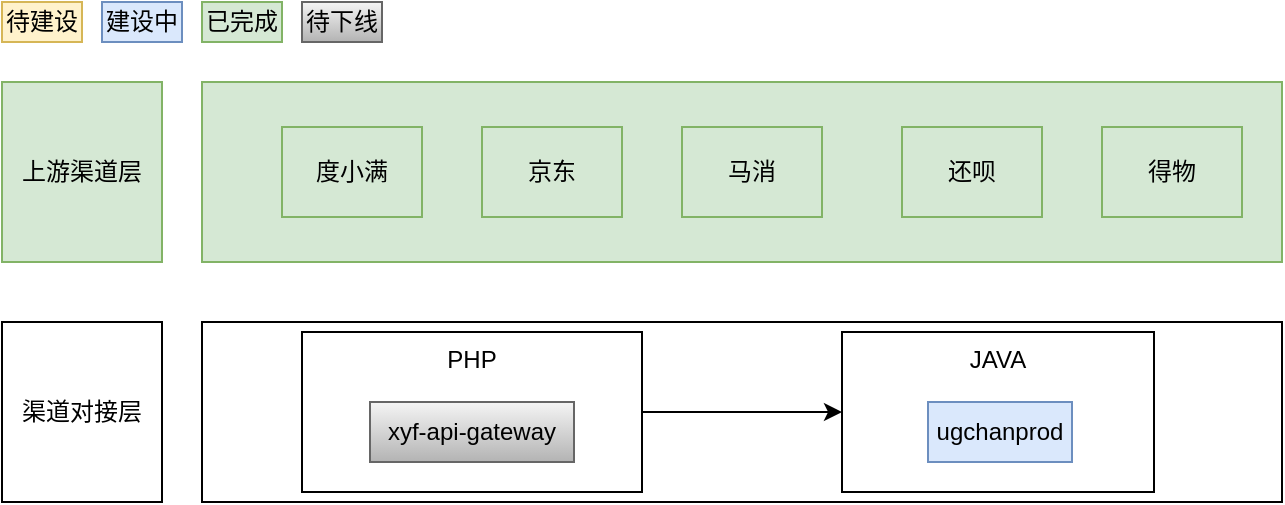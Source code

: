 <mxfile version="26.0.11">
  <diagram id="prtHgNgQTEPvFCAcTncT" name="Page-1">
    <mxGraphModel dx="1757" dy="1087" grid="1" gridSize="10" guides="1" tooltips="1" connect="1" arrows="1" fold="1" page="1" pageScale="1" pageWidth="827" pageHeight="1169" math="0" shadow="0">
      <root>
        <mxCell id="0" />
        <mxCell id="1" parent="0" />
        <mxCell id="XHcRj8FyIUyCIuukIsDU-2" value="上游渠道层" style="rounded=0;whiteSpace=wrap;html=1;labelBackgroundColor=none;fillColor=#d5e8d4;strokeColor=#82b366;" vertex="1" parent="1">
          <mxGeometry x="70" y="100" width="80" height="90" as="geometry" />
        </mxCell>
        <mxCell id="XHcRj8FyIUyCIuukIsDU-3" value="" style="rounded=0;whiteSpace=wrap;html=1;labelBackgroundColor=none;fillColor=#d5e8d4;strokeColor=#82b366;" vertex="1" parent="1">
          <mxGeometry x="170" y="100" width="540" height="90" as="geometry" />
        </mxCell>
        <mxCell id="XHcRj8FyIUyCIuukIsDU-4" value="度小满" style="rounded=0;whiteSpace=wrap;html=1;labelBackgroundColor=none;fillColor=#d5e8d4;strokeColor=#82b366;" vertex="1" parent="1">
          <mxGeometry x="210" y="122.5" width="70" height="45" as="geometry" />
        </mxCell>
        <mxCell id="XHcRj8FyIUyCIuukIsDU-5" value="京东" style="rounded=0;whiteSpace=wrap;html=1;labelBackgroundColor=none;fillColor=#d5e8d4;strokeColor=#82b366;" vertex="1" parent="1">
          <mxGeometry x="310" y="122.5" width="70" height="45" as="geometry" />
        </mxCell>
        <mxCell id="XHcRj8FyIUyCIuukIsDU-6" value="马消" style="rounded=0;whiteSpace=wrap;html=1;labelBackgroundColor=none;fillColor=#d5e8d4;strokeColor=#82b366;" vertex="1" parent="1">
          <mxGeometry x="410" y="122.5" width="70" height="45" as="geometry" />
        </mxCell>
        <mxCell id="XHcRj8FyIUyCIuukIsDU-7" value="还呗" style="rounded=0;whiteSpace=wrap;html=1;labelBackgroundColor=none;fillColor=#d5e8d4;strokeColor=#82b366;" vertex="1" parent="1">
          <mxGeometry x="520" y="122.5" width="70" height="45" as="geometry" />
        </mxCell>
        <mxCell id="XHcRj8FyIUyCIuukIsDU-8" value="得物" style="rounded=0;whiteSpace=wrap;html=1;labelBackgroundColor=none;fillColor=#d5e8d4;strokeColor=#82b366;" vertex="1" parent="1">
          <mxGeometry x="620" y="122.5" width="70" height="45" as="geometry" />
        </mxCell>
        <mxCell id="XHcRj8FyIUyCIuukIsDU-9" value="渠道对接层" style="rounded=0;whiteSpace=wrap;html=1;labelBackgroundColor=none;" vertex="1" parent="1">
          <mxGeometry x="70" y="220" width="80" height="90" as="geometry" />
        </mxCell>
        <mxCell id="XHcRj8FyIUyCIuukIsDU-10" value="" style="rounded=0;whiteSpace=wrap;html=1;labelBackgroundColor=none;" vertex="1" parent="1">
          <mxGeometry x="170" y="220" width="540" height="90" as="geometry" />
        </mxCell>
        <mxCell id="XHcRj8FyIUyCIuukIsDU-11" value="JAVA" style="rounded=0;whiteSpace=wrap;html=1;verticalAlign=top;labelBackgroundColor=none;" vertex="1" parent="1">
          <mxGeometry x="490" y="225" width="156" height="80" as="geometry" />
        </mxCell>
        <mxCell id="XHcRj8FyIUyCIuukIsDU-12" value="ugchanprod" style="text;html=1;align=center;verticalAlign=middle;whiteSpace=wrap;rounded=0;labelBackgroundColor=none;fillColor=#dae8fc;strokeColor=#6c8ebf;" vertex="1" parent="1">
          <mxGeometry x="533" y="260" width="72" height="30" as="geometry" />
        </mxCell>
        <mxCell id="XHcRj8FyIUyCIuukIsDU-21" style="edgeStyle=orthogonalEdgeStyle;rounded=0;orthogonalLoop=1;jettySize=auto;html=1;" edge="1" parent="1" source="XHcRj8FyIUyCIuukIsDU-13" target="XHcRj8FyIUyCIuukIsDU-11">
          <mxGeometry relative="1" as="geometry" />
        </mxCell>
        <mxCell id="XHcRj8FyIUyCIuukIsDU-13" value="PHP" style="rounded=0;whiteSpace=wrap;html=1;verticalAlign=top;labelBackgroundColor=none;" vertex="1" parent="1">
          <mxGeometry x="220" y="225" width="170" height="80" as="geometry" />
        </mxCell>
        <mxCell id="XHcRj8FyIUyCIuukIsDU-14" value="xyf-api-gateway" style="text;html=1;align=center;verticalAlign=middle;whiteSpace=wrap;rounded=0;labelBackgroundColor=none;fillColor=#f5f5f5;gradientColor=#b3b3b3;strokeColor=#666666;" vertex="1" parent="1">
          <mxGeometry x="254" y="260" width="102" height="30" as="geometry" />
        </mxCell>
        <mxCell id="XHcRj8FyIUyCIuukIsDU-15" value="待建设" style="rounded=0;whiteSpace=wrap;html=1;fillColor=#fff2cc;strokeColor=#d6b656;" vertex="1" parent="1">
          <mxGeometry x="70" y="60" width="40" height="20" as="geometry" />
        </mxCell>
        <mxCell id="XHcRj8FyIUyCIuukIsDU-16" value="建设中" style="rounded=0;whiteSpace=wrap;html=1;fillColor=#dae8fc;strokeColor=#6c8ebf;" vertex="1" parent="1">
          <mxGeometry x="120" y="60" width="40" height="20" as="geometry" />
        </mxCell>
        <mxCell id="XHcRj8FyIUyCIuukIsDU-17" value="已完成" style="rounded=0;whiteSpace=wrap;html=1;fillColor=#d5e8d4;strokeColor=#82b366;" vertex="1" parent="1">
          <mxGeometry x="170" y="60" width="40" height="20" as="geometry" />
        </mxCell>
        <mxCell id="XHcRj8FyIUyCIuukIsDU-18" value="待下线" style="rounded=0;whiteSpace=wrap;html=1;fillColor=#f5f5f5;strokeColor=#666666;gradientColor=#b3b3b3;" vertex="1" parent="1">
          <mxGeometry x="220" y="60" width="40" height="20" as="geometry" />
        </mxCell>
      </root>
    </mxGraphModel>
  </diagram>
</mxfile>
